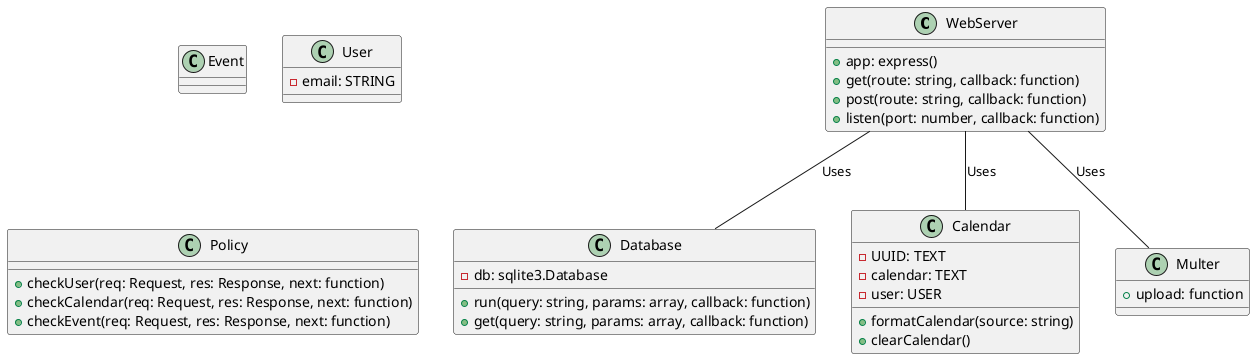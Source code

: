 @startuml

class WebServer {
  +app: express()
  +get(route: string, callback: function)
  +post(route: string, callback: function)
  +listen(port: number, callback: function)
}

class Database {
  -db: sqlite3.Database
  +run(query: string, params: array, callback: function)
  +get(query: string, params: array, callback: function)
}

class Calendar {
  -UUID: TEXT
  -calendar: TEXT
  -user: USER
  +formatCalendar(source: string)
  +clearCalendar()
}

class Event {
}

class User {
  -email: STRING
}

class Policy {
  +checkUser(req: Request, res: Response, next: function)
  +checkCalendar(req: Request, res: Response, next: function)
  +checkEvent(req: Request, res: Response, next: function)
}

class Multer {
  +upload: function
}

WebServer -- Multer: Uses
WebServer -- Database: Uses
WebServer -- Calendar: Uses

@enduml
